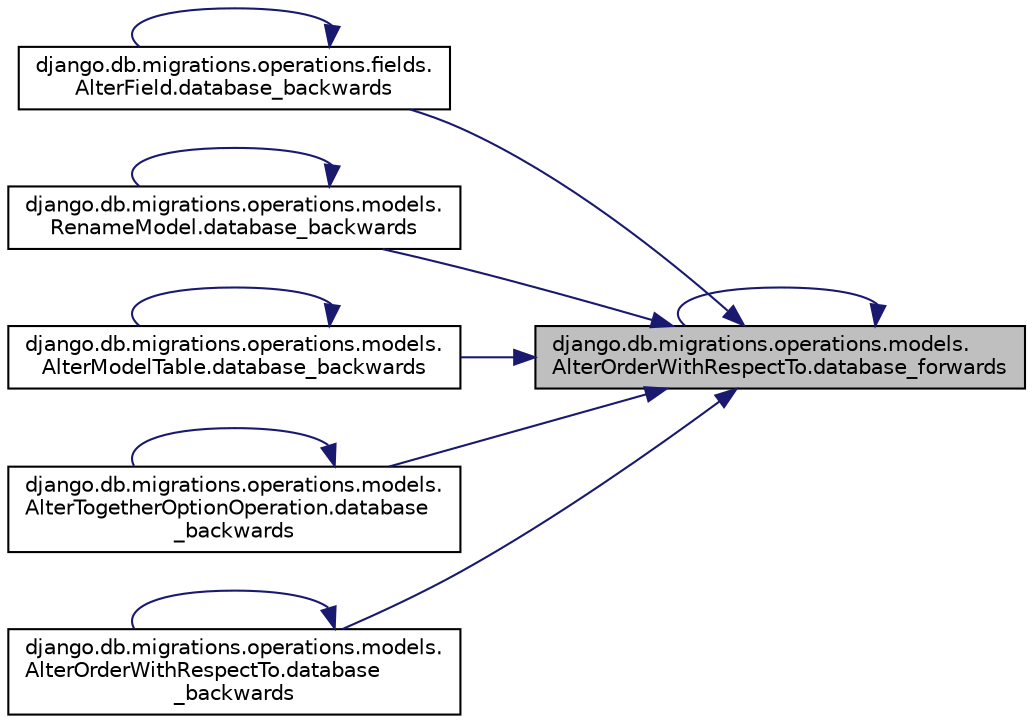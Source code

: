 digraph "django.db.migrations.operations.models.AlterOrderWithRespectTo.database_forwards"
{
 // LATEX_PDF_SIZE
  edge [fontname="Helvetica",fontsize="10",labelfontname="Helvetica",labelfontsize="10"];
  node [fontname="Helvetica",fontsize="10",shape=record];
  rankdir="RL";
  Node1 [label="django.db.migrations.operations.models.\lAlterOrderWithRespectTo.database_forwards",height=0.2,width=0.4,color="black", fillcolor="grey75", style="filled", fontcolor="black",tooltip=" "];
  Node1 -> Node2 [dir="back",color="midnightblue",fontsize="10",style="solid",fontname="Helvetica"];
  Node2 [label="django.db.migrations.operations.fields.\lAlterField.database_backwards",height=0.2,width=0.4,color="black", fillcolor="white", style="filled",URL="$d6/d03/classdjango_1_1db_1_1migrations_1_1operations_1_1fields_1_1_alter_field.html#a8e0dbfe18190855a511504bb110578a3",tooltip=" "];
  Node2 -> Node2 [dir="back",color="midnightblue",fontsize="10",style="solid",fontname="Helvetica"];
  Node1 -> Node3 [dir="back",color="midnightblue",fontsize="10",style="solid",fontname="Helvetica"];
  Node3 [label="django.db.migrations.operations.models.\lRenameModel.database_backwards",height=0.2,width=0.4,color="black", fillcolor="white", style="filled",URL="$dd/d89/classdjango_1_1db_1_1migrations_1_1operations_1_1models_1_1_rename_model.html#ad5af3e6b65c39cced9485e1f1493c6db",tooltip=" "];
  Node3 -> Node3 [dir="back",color="midnightblue",fontsize="10",style="solid",fontname="Helvetica"];
  Node1 -> Node4 [dir="back",color="midnightblue",fontsize="10",style="solid",fontname="Helvetica"];
  Node4 [label="django.db.migrations.operations.models.\lAlterModelTable.database_backwards",height=0.2,width=0.4,color="black", fillcolor="white", style="filled",URL="$d3/d78/classdjango_1_1db_1_1migrations_1_1operations_1_1models_1_1_alter_model_table.html#a6d2b5ea6c426da9ae4e2b264fa13d1cb",tooltip=" "];
  Node4 -> Node4 [dir="back",color="midnightblue",fontsize="10",style="solid",fontname="Helvetica"];
  Node1 -> Node5 [dir="back",color="midnightblue",fontsize="10",style="solid",fontname="Helvetica"];
  Node5 [label="django.db.migrations.operations.models.\lAlterTogetherOptionOperation.database\l_backwards",height=0.2,width=0.4,color="black", fillcolor="white", style="filled",URL="$d1/d49/classdjango_1_1db_1_1migrations_1_1operations_1_1models_1_1_alter_together_option_operation.html#ab3410a8179f342e30eac86cada0387b2",tooltip=" "];
  Node5 -> Node5 [dir="back",color="midnightblue",fontsize="10",style="solid",fontname="Helvetica"];
  Node1 -> Node6 [dir="back",color="midnightblue",fontsize="10",style="solid",fontname="Helvetica"];
  Node6 [label="django.db.migrations.operations.models.\lAlterOrderWithRespectTo.database\l_backwards",height=0.2,width=0.4,color="black", fillcolor="white", style="filled",URL="$d7/d7b/classdjango_1_1db_1_1migrations_1_1operations_1_1models_1_1_alter_order_with_respect_to.html#a2c193de9fbdcf65fcbc933b696b33ceb",tooltip=" "];
  Node6 -> Node6 [dir="back",color="midnightblue",fontsize="10",style="solid",fontname="Helvetica"];
  Node1 -> Node1 [dir="back",color="midnightblue",fontsize="10",style="solid",fontname="Helvetica"];
}
